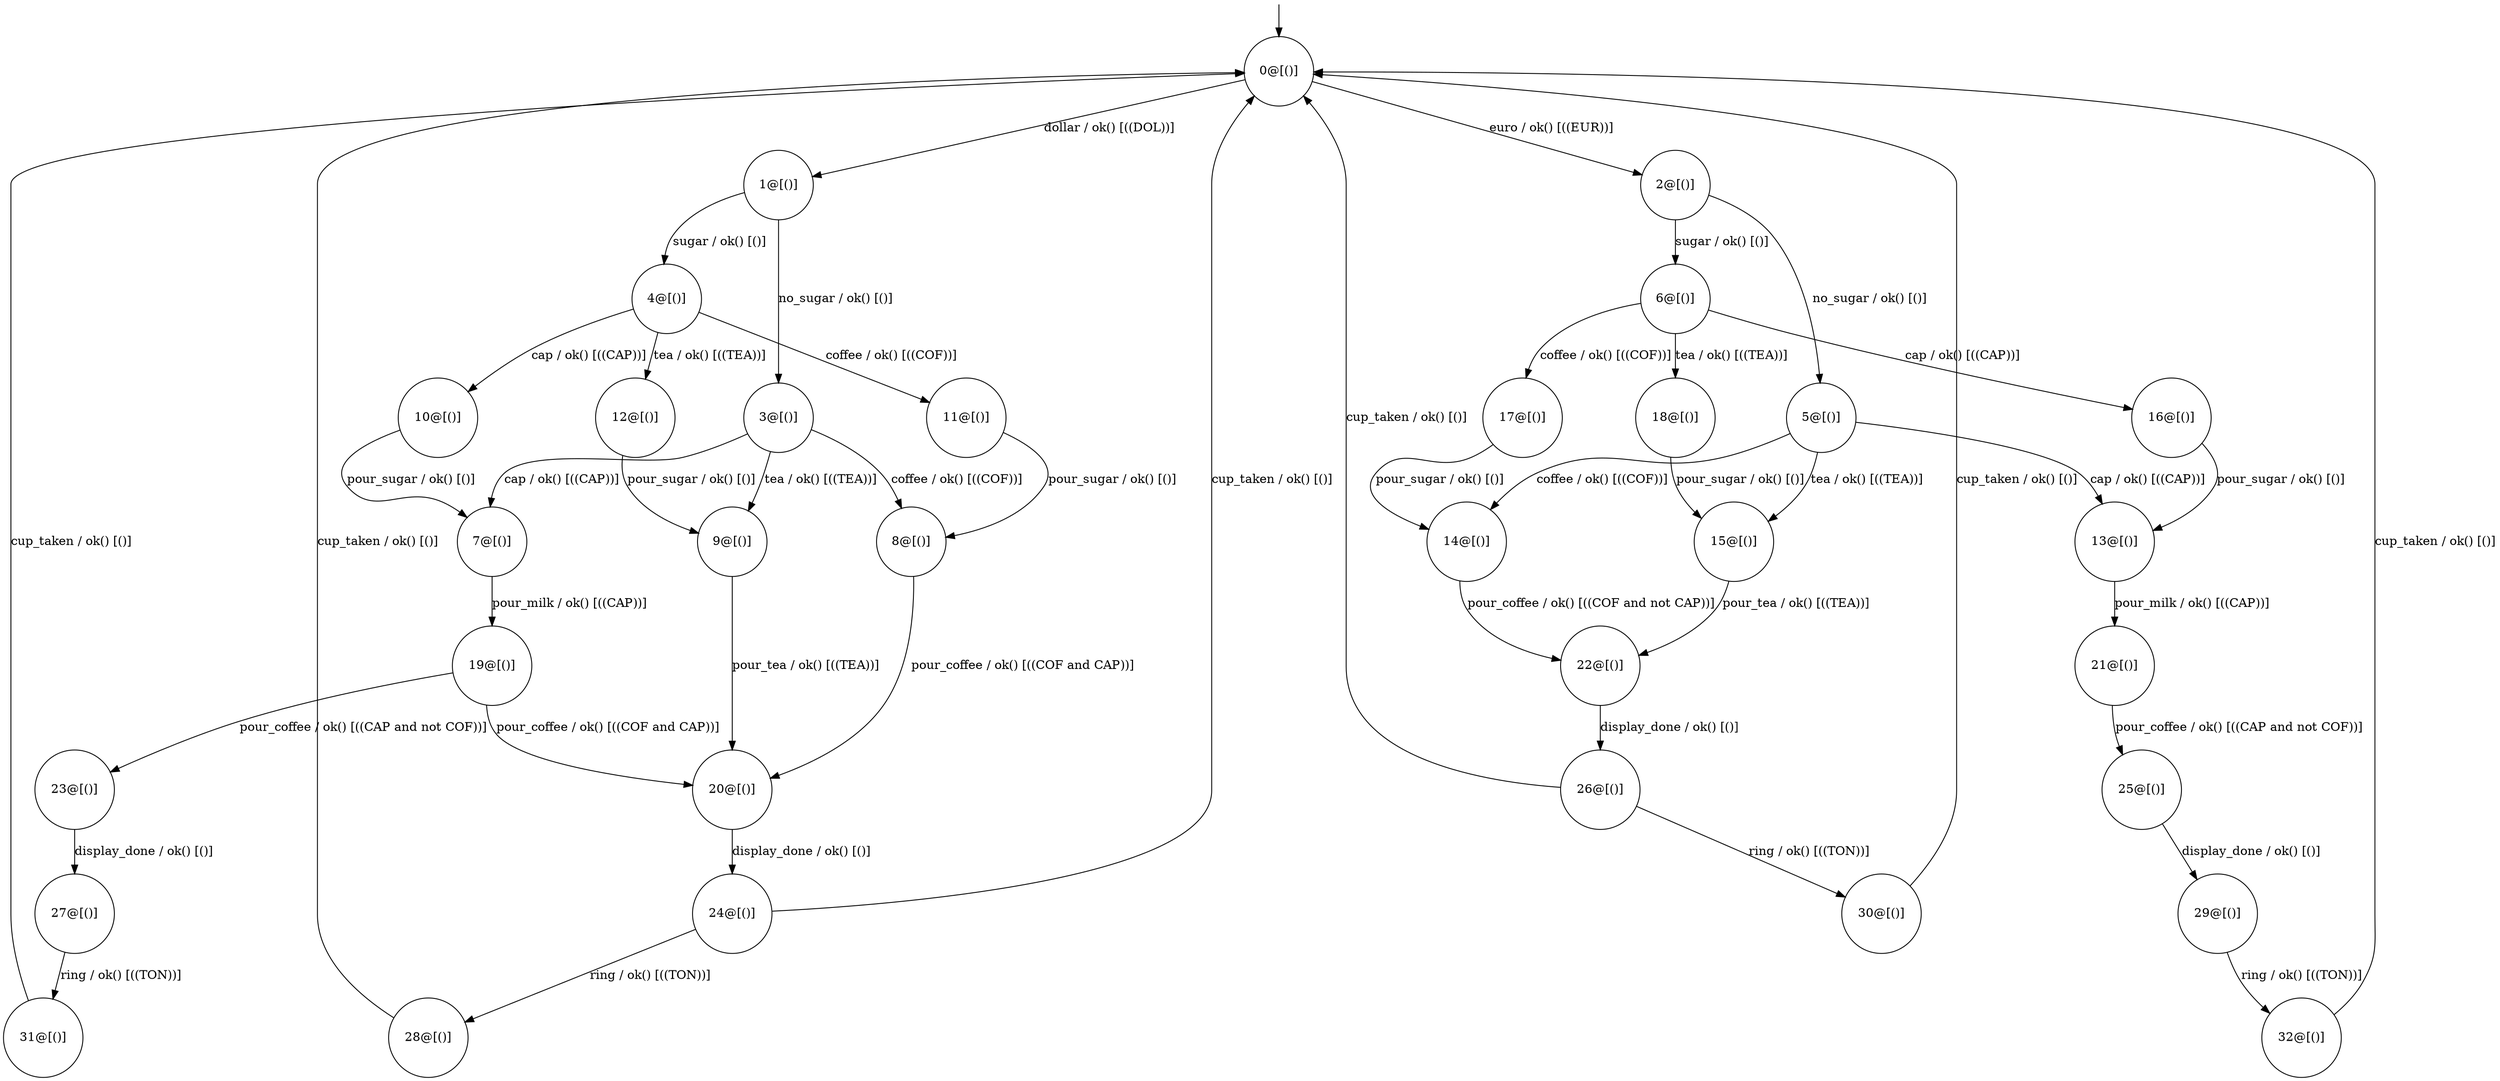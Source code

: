 digraph g {
	edge [lblstyle="above, sloped"];
	s0 [shape="circle" label="0@[()]"];
	s1 [shape="circle" label="1@[()]"];
	s2 [shape="circle" label="2@[()]"];
	s3 [shape="circle" label="3@[()]"];
	s4 [shape="circle" label="4@[()]"];
	s5 [shape="circle" label="5@[()]"];
	s6 [shape="circle" label="6@[()]"];
	s7 [shape="circle" label="7@[()]"];
	s8 [shape="circle" label="8@[()]"];
	s9 [shape="circle" label="9@[()]"];
	s10 [shape="circle" label="10@[()]"];
	s11 [shape="circle" label="11@[()]"];
	s12 [shape="circle" label="12@[()]"];
	s13 [shape="circle" label="13@[()]"];
	s14 [shape="circle" label="14@[()]"];
	s15 [shape="circle" label="15@[()]"];
	s16 [shape="circle" label="16@[()]"];
	s17 [shape="circle" label="17@[()]"];
	s18 [shape="circle" label="18@[()]"];
	s19 [shape="circle" label="19@[()]"];
	s20 [shape="circle" label="20@[()]"];
	s21 [shape="circle" label="21@[()]"];
	s22 [shape="circle" label="22@[()]"];
	s23 [shape="circle" label="23@[()]"];
	s24 [shape="circle" label="24@[()]"];
	s25 [shape="circle" label="25@[()]"];
	s26 [shape="circle" label="26@[()]"];
	s27 [shape="circle" label="27@[()]"];
	s28 [shape="circle" label="28@[()]"];
	s29 [shape="circle" label="29@[()]"];
	s30 [shape="circle" label="30@[()]"];
	s31 [shape="circle" label="31@[()]"];
	s32 [shape="circle" label="32@[()]"];
	s0 -> s1 [label="dollar / ok() [((DOL))]"];
	s0 -> s2 [label="euro / ok() [((EUR))]"];
	s1 -> s3 [label="no_sugar / ok() [()]"];
	s1 -> s4 [label="sugar / ok() [()]"];
	s2 -> s5 [label="no_sugar / ok() [()]"];
	s2 -> s6 [label="sugar / ok() [()]"];
	s3 -> s7 [label="cap / ok() [((CAP))]"];
	s3 -> s8 [label="coffee / ok() [((COF))]"];
	s3 -> s9 [label="tea / ok() [((TEA))]"];
	s4 -> s10 [label="cap / ok() [((CAP))]"];
	s4 -> s11 [label="coffee / ok() [((COF))]"];
	s4 -> s12 [label="tea / ok() [((TEA))]"];
	s5 -> s13 [label="cap / ok() [((CAP))]"];
	s5 -> s14 [label="coffee / ok() [((COF))]"];
	s5 -> s15 [label="tea / ok() [((TEA))]"];
	s6 -> s16 [label="cap / ok() [((CAP))]"];
	s6 -> s17 [label="coffee / ok() [((COF))]"];
	s6 -> s18 [label="tea / ok() [((TEA))]"];
	s7 -> s19 [label="pour_milk / ok() [((CAP))]"];
	s8 -> s20 [label="pour_coffee / ok() [((COF and CAP))]"];
	s9 -> s20 [label="pour_tea / ok() [((TEA))]"];
	s10 -> s7 [label="pour_sugar / ok() [()]"];
	s11 -> s8 [label="pour_sugar / ok() [()]"];
	s12 -> s9 [label="pour_sugar / ok() [()]"];
	s13 -> s21 [label="pour_milk / ok() [((CAP))]"];
	s14 -> s22 [label="pour_coffee / ok() [((COF and not CAP))]"];
	s15 -> s22 [label="pour_tea / ok() [((TEA))]"];
	s16 -> s13 [label="pour_sugar / ok() [()]"];
	s17 -> s14 [label="pour_sugar / ok() [()]"];
	s18 -> s15 [label="pour_sugar / ok() [()]"];
	s19 -> s23 [label="pour_coffee / ok() [((CAP and not COF))]"];
	s19 -> s20 [label="pour_coffee / ok() [((COF and CAP))]"];
	s20 -> s24 [label="display_done / ok() [()]"];
	s21 -> s25 [label="pour_coffee / ok() [((CAP and not COF))]"];
	s22 -> s26 [label="display_done / ok() [()]"];
	s23 -> s27 [label="display_done / ok() [()]"];
	s24 -> s0 [label="cup_taken / ok() [()]"];
	s24 -> s28 [label="ring / ok() [((TON))]"];
	s25 -> s29 [label="display_done / ok() [()]"];
	s26 -> s0 [label="cup_taken / ok() [()]"];
	s26 -> s30 [label="ring / ok() [((TON))]"];
	s27 -> s31 [label="ring / ok() [((TON))]"];
	s28 -> s0 [label="cup_taken / ok() [()]"];
	s29 -> s32 [label="ring / ok() [((TON))]"];
	s30 -> s0 [label="cup_taken / ok() [()]"];
	s31 -> s0 [label="cup_taken / ok() [()]"];
	s32 -> s0 [label="cup_taken / ok() [()]"];
	__start0 [label="" shape="none" width="0" height="0"];
	__start0 -> s0;
}